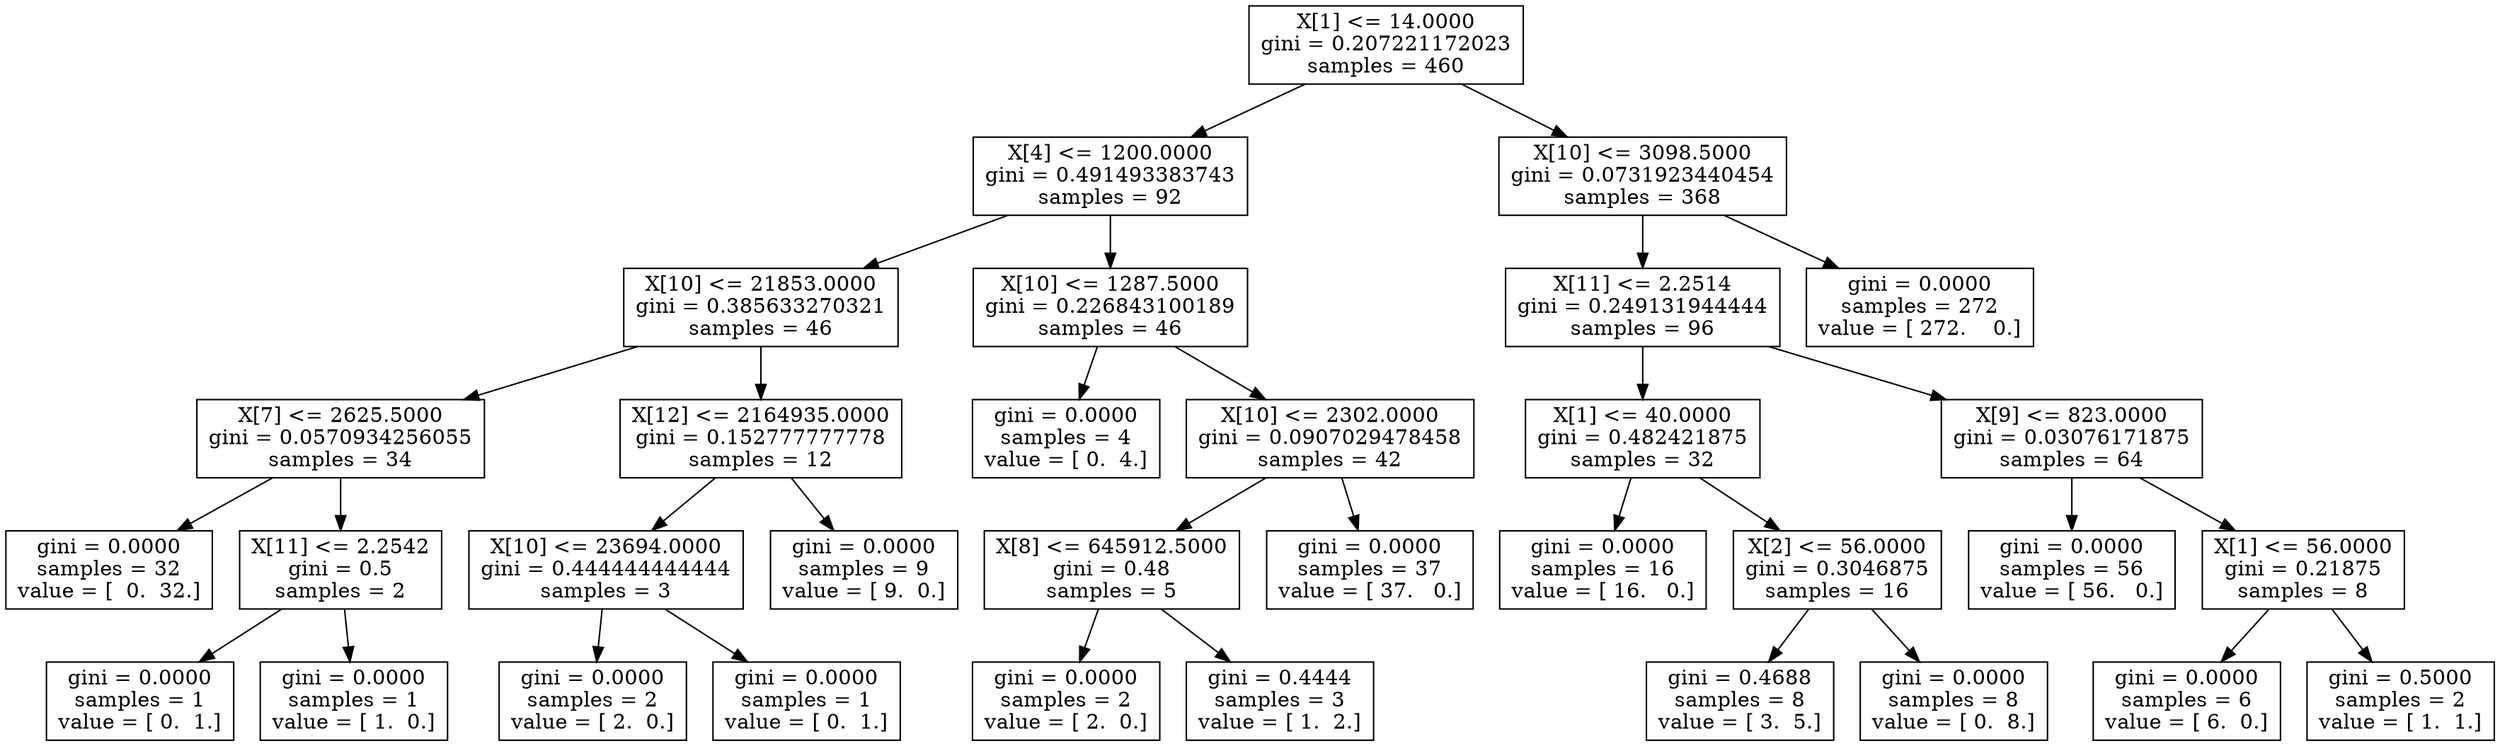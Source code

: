 digraph Tree {
0 [label="X[1] <= 14.0000\ngini = 0.207221172023\nsamples = 460", shape="box"] ;
1 [label="X[4] <= 1200.0000\ngini = 0.491493383743\nsamples = 92", shape="box"] ;
0 -> 1 ;
2 [label="X[10] <= 21853.0000\ngini = 0.385633270321\nsamples = 46", shape="box"] ;
1 -> 2 ;
3 [label="X[7] <= 2625.5000\ngini = 0.0570934256055\nsamples = 34", shape="box"] ;
2 -> 3 ;
4 [label="gini = 0.0000\nsamples = 32\nvalue = [  0.  32.]", shape="box"] ;
3 -> 4 ;
5 [label="X[11] <= 2.2542\ngini = 0.5\nsamples = 2", shape="box"] ;
3 -> 5 ;
6 [label="gini = 0.0000\nsamples = 1\nvalue = [ 0.  1.]", shape="box"] ;
5 -> 6 ;
7 [label="gini = 0.0000\nsamples = 1\nvalue = [ 1.  0.]", shape="box"] ;
5 -> 7 ;
8 [label="X[12] <= 2164935.0000\ngini = 0.152777777778\nsamples = 12", shape="box"] ;
2 -> 8 ;
9 [label="X[10] <= 23694.0000\ngini = 0.444444444444\nsamples = 3", shape="box"] ;
8 -> 9 ;
10 [label="gini = 0.0000\nsamples = 2\nvalue = [ 2.  0.]", shape="box"] ;
9 -> 10 ;
11 [label="gini = 0.0000\nsamples = 1\nvalue = [ 0.  1.]", shape="box"] ;
9 -> 11 ;
12 [label="gini = 0.0000\nsamples = 9\nvalue = [ 9.  0.]", shape="box"] ;
8 -> 12 ;
13 [label="X[10] <= 1287.5000\ngini = 0.226843100189\nsamples = 46", shape="box"] ;
1 -> 13 ;
14 [label="gini = 0.0000\nsamples = 4\nvalue = [ 0.  4.]", shape="box"] ;
13 -> 14 ;
15 [label="X[10] <= 2302.0000\ngini = 0.0907029478458\nsamples = 42", shape="box"] ;
13 -> 15 ;
16 [label="X[8] <= 645912.5000\ngini = 0.48\nsamples = 5", shape="box"] ;
15 -> 16 ;
17 [label="gini = 0.0000\nsamples = 2\nvalue = [ 2.  0.]", shape="box"] ;
16 -> 17 ;
18 [label="gini = 0.4444\nsamples = 3\nvalue = [ 1.  2.]", shape="box"] ;
16 -> 18 ;
19 [label="gini = 0.0000\nsamples = 37\nvalue = [ 37.   0.]", shape="box"] ;
15 -> 19 ;
20 [label="X[10] <= 3098.5000\ngini = 0.0731923440454\nsamples = 368", shape="box"] ;
0 -> 20 ;
21 [label="X[11] <= 2.2514\ngini = 0.249131944444\nsamples = 96", shape="box"] ;
20 -> 21 ;
22 [label="X[1] <= 40.0000\ngini = 0.482421875\nsamples = 32", shape="box"] ;
21 -> 22 ;
23 [label="gini = 0.0000\nsamples = 16\nvalue = [ 16.   0.]", shape="box"] ;
22 -> 23 ;
24 [label="X[2] <= 56.0000\ngini = 0.3046875\nsamples = 16", shape="box"] ;
22 -> 24 ;
25 [label="gini = 0.4688\nsamples = 8\nvalue = [ 3.  5.]", shape="box"] ;
24 -> 25 ;
26 [label="gini = 0.0000\nsamples = 8\nvalue = [ 0.  8.]", shape="box"] ;
24 -> 26 ;
27 [label="X[9] <= 823.0000\ngini = 0.03076171875\nsamples = 64", shape="box"] ;
21 -> 27 ;
28 [label="gini = 0.0000\nsamples = 56\nvalue = [ 56.   0.]", shape="box"] ;
27 -> 28 ;
29 [label="X[1] <= 56.0000\ngini = 0.21875\nsamples = 8", shape="box"] ;
27 -> 29 ;
30 [label="gini = 0.0000\nsamples = 6\nvalue = [ 6.  0.]", shape="box"] ;
29 -> 30 ;
31 [label="gini = 0.5000\nsamples = 2\nvalue = [ 1.  1.]", shape="box"] ;
29 -> 31 ;
32 [label="gini = 0.0000\nsamples = 272\nvalue = [ 272.    0.]", shape="box"] ;
20 -> 32 ;
}
